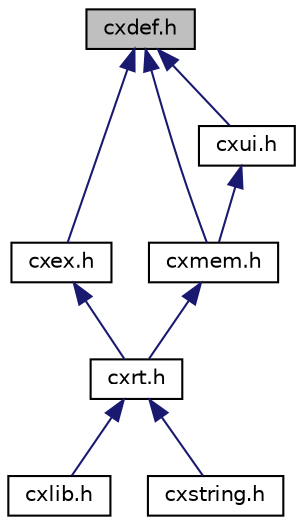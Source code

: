 digraph "cxdef.h"
{
  edge [fontname="Helvetica",fontsize="10",labelfontname="Helvetica",labelfontsize="10"];
  node [fontname="Helvetica",fontsize="10",shape=record];
  Node4 [label="cxdef.h",height=0.2,width=0.4,color="black", fillcolor="grey75", style="filled", fontcolor="black"];
  Node4 -> Node5 [dir="back",color="midnightblue",fontsize="10",style="solid"];
  Node5 [label="cxex.h",height=0.2,width=0.4,color="black", fillcolor="white", style="filled",URL="$a00011.html",tooltip="Exception handling. "];
  Node5 -> Node6 [dir="back",color="midnightblue",fontsize="10",style="solid"];
  Node6 [label="cxrt.h",height=0.2,width=0.4,color="black", fillcolor="white", style="filled",URL="$a00020_source.html"];
  Node6 -> Node7 [dir="back",color="midnightblue",fontsize="10",style="solid"];
  Node7 [label="cxlib.h",height=0.2,width=0.4,color="black", fillcolor="white", style="filled",URL="$a00014.html",tooltip="Single header file for entire library. "];
  Node6 -> Node8 [dir="back",color="midnightblue",fontsize="10",style="solid"];
  Node8 [label="cxstring.h",height=0.2,width=0.4,color="black", fillcolor="white", style="filled",URL="$a00026.html",tooltip="Strings. "];
  Node4 -> Node9 [dir="back",color="midnightblue",fontsize="10",style="solid"];
  Node9 [label="cxmem.h",height=0.2,width=0.4,color="black", fillcolor="white", style="filled",URL="$a00017.html",tooltip="Memory management. "];
  Node9 -> Node6 [dir="back",color="midnightblue",fontsize="10",style="solid"];
  Node4 -> Node10 [dir="back",color="midnightblue",fontsize="10",style="solid"];
  Node10 [label="cxui.h",height=0.2,width=0.4,color="black", fillcolor="white", style="filled",URL="$a00029_source.html"];
  Node10 -> Node9 [dir="back",color="midnightblue",fontsize="10",style="solid"];
}
